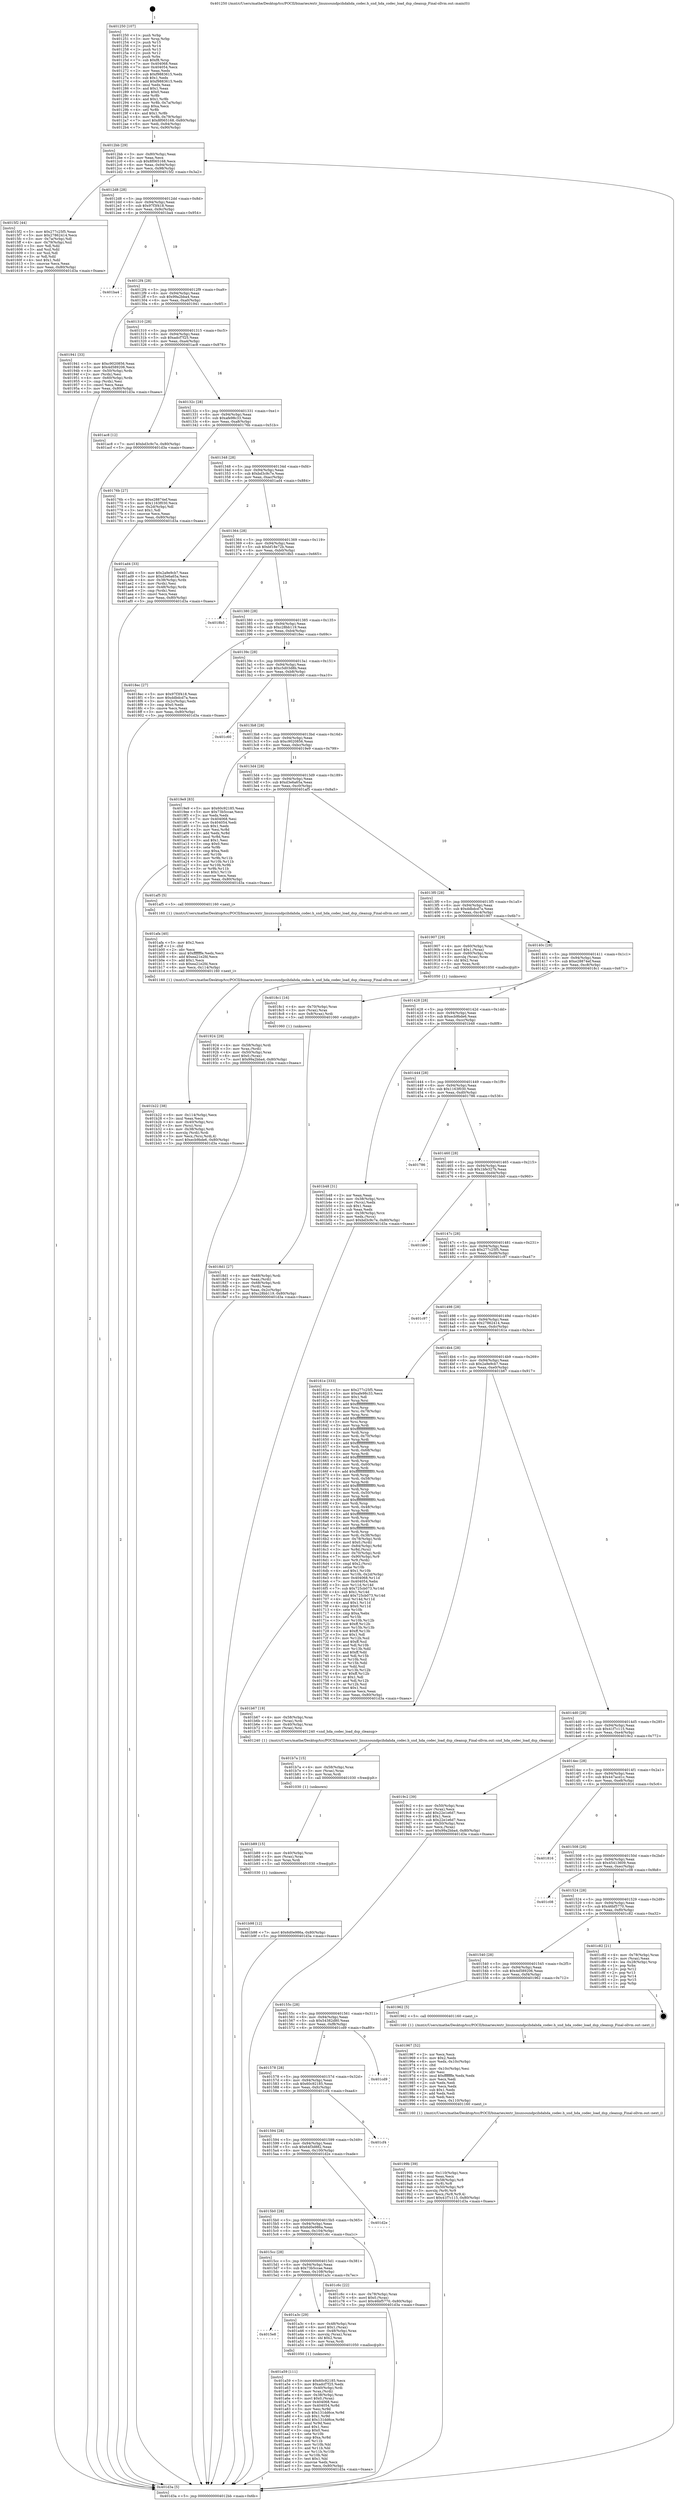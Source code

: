 digraph "0x401250" {
  label = "0x401250 (/mnt/c/Users/mathe/Desktop/tcc/POCII/binaries/extr_linuxsoundpcihdahda_codec.h_snd_hda_codec_load_dsp_cleanup_Final-ollvm.out::main(0))"
  labelloc = "t"
  node[shape=record]

  Entry [label="",width=0.3,height=0.3,shape=circle,fillcolor=black,style=filled]
  "0x4012bb" [label="{
     0x4012bb [29]\l
     | [instrs]\l
     &nbsp;&nbsp;0x4012bb \<+3\>: mov -0x80(%rbp),%eax\l
     &nbsp;&nbsp;0x4012be \<+2\>: mov %eax,%ecx\l
     &nbsp;&nbsp;0x4012c0 \<+6\>: sub $0x8f065168,%ecx\l
     &nbsp;&nbsp;0x4012c6 \<+6\>: mov %eax,-0x94(%rbp)\l
     &nbsp;&nbsp;0x4012cc \<+6\>: mov %ecx,-0x98(%rbp)\l
     &nbsp;&nbsp;0x4012d2 \<+6\>: je 00000000004015f2 \<main+0x3a2\>\l
  }"]
  "0x4015f2" [label="{
     0x4015f2 [44]\l
     | [instrs]\l
     &nbsp;&nbsp;0x4015f2 \<+5\>: mov $0x277c25f5,%eax\l
     &nbsp;&nbsp;0x4015f7 \<+5\>: mov $0x27862414,%ecx\l
     &nbsp;&nbsp;0x4015fc \<+3\>: mov -0x7a(%rbp),%dl\l
     &nbsp;&nbsp;0x4015ff \<+4\>: mov -0x79(%rbp),%sil\l
     &nbsp;&nbsp;0x401603 \<+3\>: mov %dl,%dil\l
     &nbsp;&nbsp;0x401606 \<+3\>: and %sil,%dil\l
     &nbsp;&nbsp;0x401609 \<+3\>: xor %sil,%dl\l
     &nbsp;&nbsp;0x40160c \<+3\>: or %dl,%dil\l
     &nbsp;&nbsp;0x40160f \<+4\>: test $0x1,%dil\l
     &nbsp;&nbsp;0x401613 \<+3\>: cmovne %ecx,%eax\l
     &nbsp;&nbsp;0x401616 \<+3\>: mov %eax,-0x80(%rbp)\l
     &nbsp;&nbsp;0x401619 \<+5\>: jmp 0000000000401d3a \<main+0xaea\>\l
  }"]
  "0x4012d8" [label="{
     0x4012d8 [28]\l
     | [instrs]\l
     &nbsp;&nbsp;0x4012d8 \<+5\>: jmp 00000000004012dd \<main+0x8d\>\l
     &nbsp;&nbsp;0x4012dd \<+6\>: mov -0x94(%rbp),%eax\l
     &nbsp;&nbsp;0x4012e3 \<+5\>: sub $0x97f3f418,%eax\l
     &nbsp;&nbsp;0x4012e8 \<+6\>: mov %eax,-0x9c(%rbp)\l
     &nbsp;&nbsp;0x4012ee \<+6\>: je 0000000000401ba4 \<main+0x954\>\l
  }"]
  "0x401d3a" [label="{
     0x401d3a [5]\l
     | [instrs]\l
     &nbsp;&nbsp;0x401d3a \<+5\>: jmp 00000000004012bb \<main+0x6b\>\l
  }"]
  "0x401250" [label="{
     0x401250 [107]\l
     | [instrs]\l
     &nbsp;&nbsp;0x401250 \<+1\>: push %rbp\l
     &nbsp;&nbsp;0x401251 \<+3\>: mov %rsp,%rbp\l
     &nbsp;&nbsp;0x401254 \<+2\>: push %r15\l
     &nbsp;&nbsp;0x401256 \<+2\>: push %r14\l
     &nbsp;&nbsp;0x401258 \<+2\>: push %r13\l
     &nbsp;&nbsp;0x40125a \<+2\>: push %r12\l
     &nbsp;&nbsp;0x40125c \<+1\>: push %rbx\l
     &nbsp;&nbsp;0x40125d \<+7\>: sub $0xf8,%rsp\l
     &nbsp;&nbsp;0x401264 \<+7\>: mov 0x404068,%eax\l
     &nbsp;&nbsp;0x40126b \<+7\>: mov 0x404054,%ecx\l
     &nbsp;&nbsp;0x401272 \<+2\>: mov %eax,%edx\l
     &nbsp;&nbsp;0x401274 \<+6\>: sub $0xf9883615,%edx\l
     &nbsp;&nbsp;0x40127a \<+3\>: sub $0x1,%edx\l
     &nbsp;&nbsp;0x40127d \<+6\>: add $0xf9883615,%edx\l
     &nbsp;&nbsp;0x401283 \<+3\>: imul %edx,%eax\l
     &nbsp;&nbsp;0x401286 \<+3\>: and $0x1,%eax\l
     &nbsp;&nbsp;0x401289 \<+3\>: cmp $0x0,%eax\l
     &nbsp;&nbsp;0x40128c \<+4\>: sete %r8b\l
     &nbsp;&nbsp;0x401290 \<+4\>: and $0x1,%r8b\l
     &nbsp;&nbsp;0x401294 \<+4\>: mov %r8b,-0x7a(%rbp)\l
     &nbsp;&nbsp;0x401298 \<+3\>: cmp $0xa,%ecx\l
     &nbsp;&nbsp;0x40129b \<+4\>: setl %r8b\l
     &nbsp;&nbsp;0x40129f \<+4\>: and $0x1,%r8b\l
     &nbsp;&nbsp;0x4012a3 \<+4\>: mov %r8b,-0x79(%rbp)\l
     &nbsp;&nbsp;0x4012a7 \<+7\>: movl $0x8f065168,-0x80(%rbp)\l
     &nbsp;&nbsp;0x4012ae \<+6\>: mov %edi,-0x84(%rbp)\l
     &nbsp;&nbsp;0x4012b4 \<+7\>: mov %rsi,-0x90(%rbp)\l
  }"]
  Exit [label="",width=0.3,height=0.3,shape=circle,fillcolor=black,style=filled,peripheries=2]
  "0x401ba4" [label="{
     0x401ba4\l
  }", style=dashed]
  "0x4012f4" [label="{
     0x4012f4 [28]\l
     | [instrs]\l
     &nbsp;&nbsp;0x4012f4 \<+5\>: jmp 00000000004012f9 \<main+0xa9\>\l
     &nbsp;&nbsp;0x4012f9 \<+6\>: mov -0x94(%rbp),%eax\l
     &nbsp;&nbsp;0x4012ff \<+5\>: sub $0x99a2bba4,%eax\l
     &nbsp;&nbsp;0x401304 \<+6\>: mov %eax,-0xa0(%rbp)\l
     &nbsp;&nbsp;0x40130a \<+6\>: je 0000000000401941 \<main+0x6f1\>\l
  }"]
  "0x401b98" [label="{
     0x401b98 [12]\l
     | [instrs]\l
     &nbsp;&nbsp;0x401b98 \<+7\>: movl $0x6d0e986a,-0x80(%rbp)\l
     &nbsp;&nbsp;0x401b9f \<+5\>: jmp 0000000000401d3a \<main+0xaea\>\l
  }"]
  "0x401941" [label="{
     0x401941 [33]\l
     | [instrs]\l
     &nbsp;&nbsp;0x401941 \<+5\>: mov $0xc9020856,%eax\l
     &nbsp;&nbsp;0x401946 \<+5\>: mov $0x4d589206,%ecx\l
     &nbsp;&nbsp;0x40194b \<+4\>: mov -0x50(%rbp),%rdx\l
     &nbsp;&nbsp;0x40194f \<+2\>: mov (%rdx),%esi\l
     &nbsp;&nbsp;0x401951 \<+4\>: mov -0x60(%rbp),%rdx\l
     &nbsp;&nbsp;0x401955 \<+2\>: cmp (%rdx),%esi\l
     &nbsp;&nbsp;0x401957 \<+3\>: cmovl %ecx,%eax\l
     &nbsp;&nbsp;0x40195a \<+3\>: mov %eax,-0x80(%rbp)\l
     &nbsp;&nbsp;0x40195d \<+5\>: jmp 0000000000401d3a \<main+0xaea\>\l
  }"]
  "0x401310" [label="{
     0x401310 [28]\l
     | [instrs]\l
     &nbsp;&nbsp;0x401310 \<+5\>: jmp 0000000000401315 \<main+0xc5\>\l
     &nbsp;&nbsp;0x401315 \<+6\>: mov -0x94(%rbp),%eax\l
     &nbsp;&nbsp;0x40131b \<+5\>: sub $0xadcf7f25,%eax\l
     &nbsp;&nbsp;0x401320 \<+6\>: mov %eax,-0xa4(%rbp)\l
     &nbsp;&nbsp;0x401326 \<+6\>: je 0000000000401ac8 \<main+0x878\>\l
  }"]
  "0x401b89" [label="{
     0x401b89 [15]\l
     | [instrs]\l
     &nbsp;&nbsp;0x401b89 \<+4\>: mov -0x40(%rbp),%rax\l
     &nbsp;&nbsp;0x401b8d \<+3\>: mov (%rax),%rax\l
     &nbsp;&nbsp;0x401b90 \<+3\>: mov %rax,%rdi\l
     &nbsp;&nbsp;0x401b93 \<+5\>: call 0000000000401030 \<free@plt\>\l
     | [calls]\l
     &nbsp;&nbsp;0x401030 \{1\} (unknown)\l
  }"]
  "0x401ac8" [label="{
     0x401ac8 [12]\l
     | [instrs]\l
     &nbsp;&nbsp;0x401ac8 \<+7\>: movl $0xbd3c9c7e,-0x80(%rbp)\l
     &nbsp;&nbsp;0x401acf \<+5\>: jmp 0000000000401d3a \<main+0xaea\>\l
  }"]
  "0x40132c" [label="{
     0x40132c [28]\l
     | [instrs]\l
     &nbsp;&nbsp;0x40132c \<+5\>: jmp 0000000000401331 \<main+0xe1\>\l
     &nbsp;&nbsp;0x401331 \<+6\>: mov -0x94(%rbp),%eax\l
     &nbsp;&nbsp;0x401337 \<+5\>: sub $0xafe98c33,%eax\l
     &nbsp;&nbsp;0x40133c \<+6\>: mov %eax,-0xa8(%rbp)\l
     &nbsp;&nbsp;0x401342 \<+6\>: je 000000000040176b \<main+0x51b\>\l
  }"]
  "0x401b7a" [label="{
     0x401b7a [15]\l
     | [instrs]\l
     &nbsp;&nbsp;0x401b7a \<+4\>: mov -0x58(%rbp),%rax\l
     &nbsp;&nbsp;0x401b7e \<+3\>: mov (%rax),%rax\l
     &nbsp;&nbsp;0x401b81 \<+3\>: mov %rax,%rdi\l
     &nbsp;&nbsp;0x401b84 \<+5\>: call 0000000000401030 \<free@plt\>\l
     | [calls]\l
     &nbsp;&nbsp;0x401030 \{1\} (unknown)\l
  }"]
  "0x40176b" [label="{
     0x40176b [27]\l
     | [instrs]\l
     &nbsp;&nbsp;0x40176b \<+5\>: mov $0xe28874ef,%eax\l
     &nbsp;&nbsp;0x401770 \<+5\>: mov $0x1163f030,%ecx\l
     &nbsp;&nbsp;0x401775 \<+3\>: mov -0x2d(%rbp),%dl\l
     &nbsp;&nbsp;0x401778 \<+3\>: test $0x1,%dl\l
     &nbsp;&nbsp;0x40177b \<+3\>: cmovne %ecx,%eax\l
     &nbsp;&nbsp;0x40177e \<+3\>: mov %eax,-0x80(%rbp)\l
     &nbsp;&nbsp;0x401781 \<+5\>: jmp 0000000000401d3a \<main+0xaea\>\l
  }"]
  "0x401348" [label="{
     0x401348 [28]\l
     | [instrs]\l
     &nbsp;&nbsp;0x401348 \<+5\>: jmp 000000000040134d \<main+0xfd\>\l
     &nbsp;&nbsp;0x40134d \<+6\>: mov -0x94(%rbp),%eax\l
     &nbsp;&nbsp;0x401353 \<+5\>: sub $0xbd3c9c7e,%eax\l
     &nbsp;&nbsp;0x401358 \<+6\>: mov %eax,-0xac(%rbp)\l
     &nbsp;&nbsp;0x40135e \<+6\>: je 0000000000401ad4 \<main+0x884\>\l
  }"]
  "0x401b22" [label="{
     0x401b22 [38]\l
     | [instrs]\l
     &nbsp;&nbsp;0x401b22 \<+6\>: mov -0x114(%rbp),%ecx\l
     &nbsp;&nbsp;0x401b28 \<+3\>: imul %eax,%ecx\l
     &nbsp;&nbsp;0x401b2b \<+4\>: mov -0x40(%rbp),%rsi\l
     &nbsp;&nbsp;0x401b2f \<+3\>: mov (%rsi),%rsi\l
     &nbsp;&nbsp;0x401b32 \<+4\>: mov -0x38(%rbp),%rdi\l
     &nbsp;&nbsp;0x401b36 \<+3\>: movslq (%rdi),%rdi\l
     &nbsp;&nbsp;0x401b39 \<+3\>: mov %ecx,(%rsi,%rdi,4)\l
     &nbsp;&nbsp;0x401b3c \<+7\>: movl $0xecb9bde6,-0x80(%rbp)\l
     &nbsp;&nbsp;0x401b43 \<+5\>: jmp 0000000000401d3a \<main+0xaea\>\l
  }"]
  "0x401ad4" [label="{
     0x401ad4 [33]\l
     | [instrs]\l
     &nbsp;&nbsp;0x401ad4 \<+5\>: mov $0x2a9e9cb7,%eax\l
     &nbsp;&nbsp;0x401ad9 \<+5\>: mov $0xd3e6a65a,%ecx\l
     &nbsp;&nbsp;0x401ade \<+4\>: mov -0x38(%rbp),%rdx\l
     &nbsp;&nbsp;0x401ae2 \<+2\>: mov (%rdx),%esi\l
     &nbsp;&nbsp;0x401ae4 \<+4\>: mov -0x48(%rbp),%rdx\l
     &nbsp;&nbsp;0x401ae8 \<+2\>: cmp (%rdx),%esi\l
     &nbsp;&nbsp;0x401aea \<+3\>: cmovl %ecx,%eax\l
     &nbsp;&nbsp;0x401aed \<+3\>: mov %eax,-0x80(%rbp)\l
     &nbsp;&nbsp;0x401af0 \<+5\>: jmp 0000000000401d3a \<main+0xaea\>\l
  }"]
  "0x401364" [label="{
     0x401364 [28]\l
     | [instrs]\l
     &nbsp;&nbsp;0x401364 \<+5\>: jmp 0000000000401369 \<main+0x119\>\l
     &nbsp;&nbsp;0x401369 \<+6\>: mov -0x94(%rbp),%eax\l
     &nbsp;&nbsp;0x40136f \<+5\>: sub $0xbf18e72b,%eax\l
     &nbsp;&nbsp;0x401374 \<+6\>: mov %eax,-0xb0(%rbp)\l
     &nbsp;&nbsp;0x40137a \<+6\>: je 00000000004018b5 \<main+0x665\>\l
  }"]
  "0x401afa" [label="{
     0x401afa [40]\l
     | [instrs]\l
     &nbsp;&nbsp;0x401afa \<+5\>: mov $0x2,%ecx\l
     &nbsp;&nbsp;0x401aff \<+1\>: cltd\l
     &nbsp;&nbsp;0x401b00 \<+2\>: idiv %ecx\l
     &nbsp;&nbsp;0x401b02 \<+6\>: imul $0xfffffffe,%edx,%ecx\l
     &nbsp;&nbsp;0x401b08 \<+6\>: add $0xea21e2fd,%ecx\l
     &nbsp;&nbsp;0x401b0e \<+3\>: add $0x1,%ecx\l
     &nbsp;&nbsp;0x401b11 \<+6\>: sub $0xea21e2fd,%ecx\l
     &nbsp;&nbsp;0x401b17 \<+6\>: mov %ecx,-0x114(%rbp)\l
     &nbsp;&nbsp;0x401b1d \<+5\>: call 0000000000401160 \<next_i\>\l
     | [calls]\l
     &nbsp;&nbsp;0x401160 \{1\} (/mnt/c/Users/mathe/Desktop/tcc/POCII/binaries/extr_linuxsoundpcihdahda_codec.h_snd_hda_codec_load_dsp_cleanup_Final-ollvm.out::next_i)\l
  }"]
  "0x4018b5" [label="{
     0x4018b5\l
  }", style=dashed]
  "0x401380" [label="{
     0x401380 [28]\l
     | [instrs]\l
     &nbsp;&nbsp;0x401380 \<+5\>: jmp 0000000000401385 \<main+0x135\>\l
     &nbsp;&nbsp;0x401385 \<+6\>: mov -0x94(%rbp),%eax\l
     &nbsp;&nbsp;0x40138b \<+5\>: sub $0xc28bb119,%eax\l
     &nbsp;&nbsp;0x401390 \<+6\>: mov %eax,-0xb4(%rbp)\l
     &nbsp;&nbsp;0x401396 \<+6\>: je 00000000004018ec \<main+0x69c\>\l
  }"]
  "0x401a59" [label="{
     0x401a59 [111]\l
     | [instrs]\l
     &nbsp;&nbsp;0x401a59 \<+5\>: mov $0x60c92185,%ecx\l
     &nbsp;&nbsp;0x401a5e \<+5\>: mov $0xadcf7f25,%edx\l
     &nbsp;&nbsp;0x401a63 \<+4\>: mov -0x40(%rbp),%rdi\l
     &nbsp;&nbsp;0x401a67 \<+3\>: mov %rax,(%rdi)\l
     &nbsp;&nbsp;0x401a6a \<+4\>: mov -0x38(%rbp),%rax\l
     &nbsp;&nbsp;0x401a6e \<+6\>: movl $0x0,(%rax)\l
     &nbsp;&nbsp;0x401a74 \<+7\>: mov 0x404068,%esi\l
     &nbsp;&nbsp;0x401a7b \<+8\>: mov 0x404054,%r8d\l
     &nbsp;&nbsp;0x401a83 \<+3\>: mov %esi,%r9d\l
     &nbsp;&nbsp;0x401a86 \<+7\>: sub $0x131dd6ce,%r9d\l
     &nbsp;&nbsp;0x401a8d \<+4\>: sub $0x1,%r9d\l
     &nbsp;&nbsp;0x401a91 \<+7\>: add $0x131dd6ce,%r9d\l
     &nbsp;&nbsp;0x401a98 \<+4\>: imul %r9d,%esi\l
     &nbsp;&nbsp;0x401a9c \<+3\>: and $0x1,%esi\l
     &nbsp;&nbsp;0x401a9f \<+3\>: cmp $0x0,%esi\l
     &nbsp;&nbsp;0x401aa2 \<+4\>: sete %r10b\l
     &nbsp;&nbsp;0x401aa6 \<+4\>: cmp $0xa,%r8d\l
     &nbsp;&nbsp;0x401aaa \<+4\>: setl %r11b\l
     &nbsp;&nbsp;0x401aae \<+3\>: mov %r10b,%bl\l
     &nbsp;&nbsp;0x401ab1 \<+3\>: and %r11b,%bl\l
     &nbsp;&nbsp;0x401ab4 \<+3\>: xor %r11b,%r10b\l
     &nbsp;&nbsp;0x401ab7 \<+3\>: or %r10b,%bl\l
     &nbsp;&nbsp;0x401aba \<+3\>: test $0x1,%bl\l
     &nbsp;&nbsp;0x401abd \<+3\>: cmovne %edx,%ecx\l
     &nbsp;&nbsp;0x401ac0 \<+3\>: mov %ecx,-0x80(%rbp)\l
     &nbsp;&nbsp;0x401ac3 \<+5\>: jmp 0000000000401d3a \<main+0xaea\>\l
  }"]
  "0x4018ec" [label="{
     0x4018ec [27]\l
     | [instrs]\l
     &nbsp;&nbsp;0x4018ec \<+5\>: mov $0x97f3f418,%eax\l
     &nbsp;&nbsp;0x4018f1 \<+5\>: mov $0xddbdcd7a,%ecx\l
     &nbsp;&nbsp;0x4018f6 \<+3\>: mov -0x2c(%rbp),%edx\l
     &nbsp;&nbsp;0x4018f9 \<+3\>: cmp $0x0,%edx\l
     &nbsp;&nbsp;0x4018fc \<+3\>: cmove %ecx,%eax\l
     &nbsp;&nbsp;0x4018ff \<+3\>: mov %eax,-0x80(%rbp)\l
     &nbsp;&nbsp;0x401902 \<+5\>: jmp 0000000000401d3a \<main+0xaea\>\l
  }"]
  "0x40139c" [label="{
     0x40139c [28]\l
     | [instrs]\l
     &nbsp;&nbsp;0x40139c \<+5\>: jmp 00000000004013a1 \<main+0x151\>\l
     &nbsp;&nbsp;0x4013a1 \<+6\>: mov -0x94(%rbp),%eax\l
     &nbsp;&nbsp;0x4013a7 \<+5\>: sub $0xc5d03d8b,%eax\l
     &nbsp;&nbsp;0x4013ac \<+6\>: mov %eax,-0xb8(%rbp)\l
     &nbsp;&nbsp;0x4013b2 \<+6\>: je 0000000000401c60 \<main+0xa10\>\l
  }"]
  "0x4015e8" [label="{
     0x4015e8\l
  }", style=dashed]
  "0x401c60" [label="{
     0x401c60\l
  }", style=dashed]
  "0x4013b8" [label="{
     0x4013b8 [28]\l
     | [instrs]\l
     &nbsp;&nbsp;0x4013b8 \<+5\>: jmp 00000000004013bd \<main+0x16d\>\l
     &nbsp;&nbsp;0x4013bd \<+6\>: mov -0x94(%rbp),%eax\l
     &nbsp;&nbsp;0x4013c3 \<+5\>: sub $0xc9020856,%eax\l
     &nbsp;&nbsp;0x4013c8 \<+6\>: mov %eax,-0xbc(%rbp)\l
     &nbsp;&nbsp;0x4013ce \<+6\>: je 00000000004019e9 \<main+0x799\>\l
  }"]
  "0x401a3c" [label="{
     0x401a3c [29]\l
     | [instrs]\l
     &nbsp;&nbsp;0x401a3c \<+4\>: mov -0x48(%rbp),%rax\l
     &nbsp;&nbsp;0x401a40 \<+6\>: movl $0x1,(%rax)\l
     &nbsp;&nbsp;0x401a46 \<+4\>: mov -0x48(%rbp),%rax\l
     &nbsp;&nbsp;0x401a4a \<+3\>: movslq (%rax),%rax\l
     &nbsp;&nbsp;0x401a4d \<+4\>: shl $0x2,%rax\l
     &nbsp;&nbsp;0x401a51 \<+3\>: mov %rax,%rdi\l
     &nbsp;&nbsp;0x401a54 \<+5\>: call 0000000000401050 \<malloc@plt\>\l
     | [calls]\l
     &nbsp;&nbsp;0x401050 \{1\} (unknown)\l
  }"]
  "0x4019e9" [label="{
     0x4019e9 [83]\l
     | [instrs]\l
     &nbsp;&nbsp;0x4019e9 \<+5\>: mov $0x60c92185,%eax\l
     &nbsp;&nbsp;0x4019ee \<+5\>: mov $0x73b5ccae,%ecx\l
     &nbsp;&nbsp;0x4019f3 \<+2\>: xor %edx,%edx\l
     &nbsp;&nbsp;0x4019f5 \<+7\>: mov 0x404068,%esi\l
     &nbsp;&nbsp;0x4019fc \<+7\>: mov 0x404054,%edi\l
     &nbsp;&nbsp;0x401a03 \<+3\>: sub $0x1,%edx\l
     &nbsp;&nbsp;0x401a06 \<+3\>: mov %esi,%r8d\l
     &nbsp;&nbsp;0x401a09 \<+3\>: add %edx,%r8d\l
     &nbsp;&nbsp;0x401a0c \<+4\>: imul %r8d,%esi\l
     &nbsp;&nbsp;0x401a10 \<+3\>: and $0x1,%esi\l
     &nbsp;&nbsp;0x401a13 \<+3\>: cmp $0x0,%esi\l
     &nbsp;&nbsp;0x401a16 \<+4\>: sete %r9b\l
     &nbsp;&nbsp;0x401a1a \<+3\>: cmp $0xa,%edi\l
     &nbsp;&nbsp;0x401a1d \<+4\>: setl %r10b\l
     &nbsp;&nbsp;0x401a21 \<+3\>: mov %r9b,%r11b\l
     &nbsp;&nbsp;0x401a24 \<+3\>: and %r10b,%r11b\l
     &nbsp;&nbsp;0x401a27 \<+3\>: xor %r10b,%r9b\l
     &nbsp;&nbsp;0x401a2a \<+3\>: or %r9b,%r11b\l
     &nbsp;&nbsp;0x401a2d \<+4\>: test $0x1,%r11b\l
     &nbsp;&nbsp;0x401a31 \<+3\>: cmovne %ecx,%eax\l
     &nbsp;&nbsp;0x401a34 \<+3\>: mov %eax,-0x80(%rbp)\l
     &nbsp;&nbsp;0x401a37 \<+5\>: jmp 0000000000401d3a \<main+0xaea\>\l
  }"]
  "0x4013d4" [label="{
     0x4013d4 [28]\l
     | [instrs]\l
     &nbsp;&nbsp;0x4013d4 \<+5\>: jmp 00000000004013d9 \<main+0x189\>\l
     &nbsp;&nbsp;0x4013d9 \<+6\>: mov -0x94(%rbp),%eax\l
     &nbsp;&nbsp;0x4013df \<+5\>: sub $0xd3e6a65a,%eax\l
     &nbsp;&nbsp;0x4013e4 \<+6\>: mov %eax,-0xc0(%rbp)\l
     &nbsp;&nbsp;0x4013ea \<+6\>: je 0000000000401af5 \<main+0x8a5\>\l
  }"]
  "0x4015cc" [label="{
     0x4015cc [28]\l
     | [instrs]\l
     &nbsp;&nbsp;0x4015cc \<+5\>: jmp 00000000004015d1 \<main+0x381\>\l
     &nbsp;&nbsp;0x4015d1 \<+6\>: mov -0x94(%rbp),%eax\l
     &nbsp;&nbsp;0x4015d7 \<+5\>: sub $0x73b5ccae,%eax\l
     &nbsp;&nbsp;0x4015dc \<+6\>: mov %eax,-0x108(%rbp)\l
     &nbsp;&nbsp;0x4015e2 \<+6\>: je 0000000000401a3c \<main+0x7ec\>\l
  }"]
  "0x401af5" [label="{
     0x401af5 [5]\l
     | [instrs]\l
     &nbsp;&nbsp;0x401af5 \<+5\>: call 0000000000401160 \<next_i\>\l
     | [calls]\l
     &nbsp;&nbsp;0x401160 \{1\} (/mnt/c/Users/mathe/Desktop/tcc/POCII/binaries/extr_linuxsoundpcihdahda_codec.h_snd_hda_codec_load_dsp_cleanup_Final-ollvm.out::next_i)\l
  }"]
  "0x4013f0" [label="{
     0x4013f0 [28]\l
     | [instrs]\l
     &nbsp;&nbsp;0x4013f0 \<+5\>: jmp 00000000004013f5 \<main+0x1a5\>\l
     &nbsp;&nbsp;0x4013f5 \<+6\>: mov -0x94(%rbp),%eax\l
     &nbsp;&nbsp;0x4013fb \<+5\>: sub $0xddbdcd7a,%eax\l
     &nbsp;&nbsp;0x401400 \<+6\>: mov %eax,-0xc4(%rbp)\l
     &nbsp;&nbsp;0x401406 \<+6\>: je 0000000000401907 \<main+0x6b7\>\l
  }"]
  "0x401c6c" [label="{
     0x401c6c [22]\l
     | [instrs]\l
     &nbsp;&nbsp;0x401c6c \<+4\>: mov -0x78(%rbp),%rax\l
     &nbsp;&nbsp;0x401c70 \<+6\>: movl $0x0,(%rax)\l
     &nbsp;&nbsp;0x401c76 \<+7\>: movl $0x46bf5770,-0x80(%rbp)\l
     &nbsp;&nbsp;0x401c7d \<+5\>: jmp 0000000000401d3a \<main+0xaea\>\l
  }"]
  "0x401907" [label="{
     0x401907 [29]\l
     | [instrs]\l
     &nbsp;&nbsp;0x401907 \<+4\>: mov -0x60(%rbp),%rax\l
     &nbsp;&nbsp;0x40190b \<+6\>: movl $0x1,(%rax)\l
     &nbsp;&nbsp;0x401911 \<+4\>: mov -0x60(%rbp),%rax\l
     &nbsp;&nbsp;0x401915 \<+3\>: movslq (%rax),%rax\l
     &nbsp;&nbsp;0x401918 \<+4\>: shl $0x2,%rax\l
     &nbsp;&nbsp;0x40191c \<+3\>: mov %rax,%rdi\l
     &nbsp;&nbsp;0x40191f \<+5\>: call 0000000000401050 \<malloc@plt\>\l
     | [calls]\l
     &nbsp;&nbsp;0x401050 \{1\} (unknown)\l
  }"]
  "0x40140c" [label="{
     0x40140c [28]\l
     | [instrs]\l
     &nbsp;&nbsp;0x40140c \<+5\>: jmp 0000000000401411 \<main+0x1c1\>\l
     &nbsp;&nbsp;0x401411 \<+6\>: mov -0x94(%rbp),%eax\l
     &nbsp;&nbsp;0x401417 \<+5\>: sub $0xe28874ef,%eax\l
     &nbsp;&nbsp;0x40141c \<+6\>: mov %eax,-0xc8(%rbp)\l
     &nbsp;&nbsp;0x401422 \<+6\>: je 00000000004018c1 \<main+0x671\>\l
  }"]
  "0x4015b0" [label="{
     0x4015b0 [28]\l
     | [instrs]\l
     &nbsp;&nbsp;0x4015b0 \<+5\>: jmp 00000000004015b5 \<main+0x365\>\l
     &nbsp;&nbsp;0x4015b5 \<+6\>: mov -0x94(%rbp),%eax\l
     &nbsp;&nbsp;0x4015bb \<+5\>: sub $0x6d0e986a,%eax\l
     &nbsp;&nbsp;0x4015c0 \<+6\>: mov %eax,-0x104(%rbp)\l
     &nbsp;&nbsp;0x4015c6 \<+6\>: je 0000000000401c6c \<main+0xa1c\>\l
  }"]
  "0x4018c1" [label="{
     0x4018c1 [16]\l
     | [instrs]\l
     &nbsp;&nbsp;0x4018c1 \<+4\>: mov -0x70(%rbp),%rax\l
     &nbsp;&nbsp;0x4018c5 \<+3\>: mov (%rax),%rax\l
     &nbsp;&nbsp;0x4018c8 \<+4\>: mov 0x8(%rax),%rdi\l
     &nbsp;&nbsp;0x4018cc \<+5\>: call 0000000000401060 \<atoi@plt\>\l
     | [calls]\l
     &nbsp;&nbsp;0x401060 \{1\} (unknown)\l
  }"]
  "0x401428" [label="{
     0x401428 [28]\l
     | [instrs]\l
     &nbsp;&nbsp;0x401428 \<+5\>: jmp 000000000040142d \<main+0x1dd\>\l
     &nbsp;&nbsp;0x40142d \<+6\>: mov -0x94(%rbp),%eax\l
     &nbsp;&nbsp;0x401433 \<+5\>: sub $0xecb9bde6,%eax\l
     &nbsp;&nbsp;0x401438 \<+6\>: mov %eax,-0xcc(%rbp)\l
     &nbsp;&nbsp;0x40143e \<+6\>: je 0000000000401b48 \<main+0x8f8\>\l
  }"]
  "0x401d2e" [label="{
     0x401d2e\l
  }", style=dashed]
  "0x401b48" [label="{
     0x401b48 [31]\l
     | [instrs]\l
     &nbsp;&nbsp;0x401b48 \<+2\>: xor %eax,%eax\l
     &nbsp;&nbsp;0x401b4a \<+4\>: mov -0x38(%rbp),%rcx\l
     &nbsp;&nbsp;0x401b4e \<+2\>: mov (%rcx),%edx\l
     &nbsp;&nbsp;0x401b50 \<+3\>: sub $0x1,%eax\l
     &nbsp;&nbsp;0x401b53 \<+2\>: sub %eax,%edx\l
     &nbsp;&nbsp;0x401b55 \<+4\>: mov -0x38(%rbp),%rcx\l
     &nbsp;&nbsp;0x401b59 \<+2\>: mov %edx,(%rcx)\l
     &nbsp;&nbsp;0x401b5b \<+7\>: movl $0xbd3c9c7e,-0x80(%rbp)\l
     &nbsp;&nbsp;0x401b62 \<+5\>: jmp 0000000000401d3a \<main+0xaea\>\l
  }"]
  "0x401444" [label="{
     0x401444 [28]\l
     | [instrs]\l
     &nbsp;&nbsp;0x401444 \<+5\>: jmp 0000000000401449 \<main+0x1f9\>\l
     &nbsp;&nbsp;0x401449 \<+6\>: mov -0x94(%rbp),%eax\l
     &nbsp;&nbsp;0x40144f \<+5\>: sub $0x1163f030,%eax\l
     &nbsp;&nbsp;0x401454 \<+6\>: mov %eax,-0xd0(%rbp)\l
     &nbsp;&nbsp;0x40145a \<+6\>: je 0000000000401786 \<main+0x536\>\l
  }"]
  "0x401594" [label="{
     0x401594 [28]\l
     | [instrs]\l
     &nbsp;&nbsp;0x401594 \<+5\>: jmp 0000000000401599 \<main+0x349\>\l
     &nbsp;&nbsp;0x401599 \<+6\>: mov -0x94(%rbp),%eax\l
     &nbsp;&nbsp;0x40159f \<+5\>: sub $0x64f3d882,%eax\l
     &nbsp;&nbsp;0x4015a4 \<+6\>: mov %eax,-0x100(%rbp)\l
     &nbsp;&nbsp;0x4015aa \<+6\>: je 0000000000401d2e \<main+0xade\>\l
  }"]
  "0x401786" [label="{
     0x401786\l
  }", style=dashed]
  "0x401460" [label="{
     0x401460 [28]\l
     | [instrs]\l
     &nbsp;&nbsp;0x401460 \<+5\>: jmp 0000000000401465 \<main+0x215\>\l
     &nbsp;&nbsp;0x401465 \<+6\>: mov -0x94(%rbp),%eax\l
     &nbsp;&nbsp;0x40146b \<+5\>: sub $0x1bfe327b,%eax\l
     &nbsp;&nbsp;0x401470 \<+6\>: mov %eax,-0xd4(%rbp)\l
     &nbsp;&nbsp;0x401476 \<+6\>: je 0000000000401bb0 \<main+0x960\>\l
  }"]
  "0x401cf4" [label="{
     0x401cf4\l
  }", style=dashed]
  "0x401bb0" [label="{
     0x401bb0\l
  }", style=dashed]
  "0x40147c" [label="{
     0x40147c [28]\l
     | [instrs]\l
     &nbsp;&nbsp;0x40147c \<+5\>: jmp 0000000000401481 \<main+0x231\>\l
     &nbsp;&nbsp;0x401481 \<+6\>: mov -0x94(%rbp),%eax\l
     &nbsp;&nbsp;0x401487 \<+5\>: sub $0x277c25f5,%eax\l
     &nbsp;&nbsp;0x40148c \<+6\>: mov %eax,-0xd8(%rbp)\l
     &nbsp;&nbsp;0x401492 \<+6\>: je 0000000000401c97 \<main+0xa47\>\l
  }"]
  "0x401578" [label="{
     0x401578 [28]\l
     | [instrs]\l
     &nbsp;&nbsp;0x401578 \<+5\>: jmp 000000000040157d \<main+0x32d\>\l
     &nbsp;&nbsp;0x40157d \<+6\>: mov -0x94(%rbp),%eax\l
     &nbsp;&nbsp;0x401583 \<+5\>: sub $0x60c92185,%eax\l
     &nbsp;&nbsp;0x401588 \<+6\>: mov %eax,-0xfc(%rbp)\l
     &nbsp;&nbsp;0x40158e \<+6\>: je 0000000000401cf4 \<main+0xaa4\>\l
  }"]
  "0x401c97" [label="{
     0x401c97\l
  }", style=dashed]
  "0x401498" [label="{
     0x401498 [28]\l
     | [instrs]\l
     &nbsp;&nbsp;0x401498 \<+5\>: jmp 000000000040149d \<main+0x24d\>\l
     &nbsp;&nbsp;0x40149d \<+6\>: mov -0x94(%rbp),%eax\l
     &nbsp;&nbsp;0x4014a3 \<+5\>: sub $0x27862414,%eax\l
     &nbsp;&nbsp;0x4014a8 \<+6\>: mov %eax,-0xdc(%rbp)\l
     &nbsp;&nbsp;0x4014ae \<+6\>: je 000000000040161e \<main+0x3ce\>\l
  }"]
  "0x401cd9" [label="{
     0x401cd9\l
  }", style=dashed]
  "0x40161e" [label="{
     0x40161e [333]\l
     | [instrs]\l
     &nbsp;&nbsp;0x40161e \<+5\>: mov $0x277c25f5,%eax\l
     &nbsp;&nbsp;0x401623 \<+5\>: mov $0xafe98c33,%ecx\l
     &nbsp;&nbsp;0x401628 \<+2\>: mov $0x1,%dl\l
     &nbsp;&nbsp;0x40162a \<+3\>: mov %rsp,%rsi\l
     &nbsp;&nbsp;0x40162d \<+4\>: add $0xfffffffffffffff0,%rsi\l
     &nbsp;&nbsp;0x401631 \<+3\>: mov %rsi,%rsp\l
     &nbsp;&nbsp;0x401634 \<+4\>: mov %rsi,-0x78(%rbp)\l
     &nbsp;&nbsp;0x401638 \<+3\>: mov %rsp,%rsi\l
     &nbsp;&nbsp;0x40163b \<+4\>: add $0xfffffffffffffff0,%rsi\l
     &nbsp;&nbsp;0x40163f \<+3\>: mov %rsi,%rsp\l
     &nbsp;&nbsp;0x401642 \<+3\>: mov %rsp,%rdi\l
     &nbsp;&nbsp;0x401645 \<+4\>: add $0xfffffffffffffff0,%rdi\l
     &nbsp;&nbsp;0x401649 \<+3\>: mov %rdi,%rsp\l
     &nbsp;&nbsp;0x40164c \<+4\>: mov %rdi,-0x70(%rbp)\l
     &nbsp;&nbsp;0x401650 \<+3\>: mov %rsp,%rdi\l
     &nbsp;&nbsp;0x401653 \<+4\>: add $0xfffffffffffffff0,%rdi\l
     &nbsp;&nbsp;0x401657 \<+3\>: mov %rdi,%rsp\l
     &nbsp;&nbsp;0x40165a \<+4\>: mov %rdi,-0x68(%rbp)\l
     &nbsp;&nbsp;0x40165e \<+3\>: mov %rsp,%rdi\l
     &nbsp;&nbsp;0x401661 \<+4\>: add $0xfffffffffffffff0,%rdi\l
     &nbsp;&nbsp;0x401665 \<+3\>: mov %rdi,%rsp\l
     &nbsp;&nbsp;0x401668 \<+4\>: mov %rdi,-0x60(%rbp)\l
     &nbsp;&nbsp;0x40166c \<+3\>: mov %rsp,%rdi\l
     &nbsp;&nbsp;0x40166f \<+4\>: add $0xfffffffffffffff0,%rdi\l
     &nbsp;&nbsp;0x401673 \<+3\>: mov %rdi,%rsp\l
     &nbsp;&nbsp;0x401676 \<+4\>: mov %rdi,-0x58(%rbp)\l
     &nbsp;&nbsp;0x40167a \<+3\>: mov %rsp,%rdi\l
     &nbsp;&nbsp;0x40167d \<+4\>: add $0xfffffffffffffff0,%rdi\l
     &nbsp;&nbsp;0x401681 \<+3\>: mov %rdi,%rsp\l
     &nbsp;&nbsp;0x401684 \<+4\>: mov %rdi,-0x50(%rbp)\l
     &nbsp;&nbsp;0x401688 \<+3\>: mov %rsp,%rdi\l
     &nbsp;&nbsp;0x40168b \<+4\>: add $0xfffffffffffffff0,%rdi\l
     &nbsp;&nbsp;0x40168f \<+3\>: mov %rdi,%rsp\l
     &nbsp;&nbsp;0x401692 \<+4\>: mov %rdi,-0x48(%rbp)\l
     &nbsp;&nbsp;0x401696 \<+3\>: mov %rsp,%rdi\l
     &nbsp;&nbsp;0x401699 \<+4\>: add $0xfffffffffffffff0,%rdi\l
     &nbsp;&nbsp;0x40169d \<+3\>: mov %rdi,%rsp\l
     &nbsp;&nbsp;0x4016a0 \<+4\>: mov %rdi,-0x40(%rbp)\l
     &nbsp;&nbsp;0x4016a4 \<+3\>: mov %rsp,%rdi\l
     &nbsp;&nbsp;0x4016a7 \<+4\>: add $0xfffffffffffffff0,%rdi\l
     &nbsp;&nbsp;0x4016ab \<+3\>: mov %rdi,%rsp\l
     &nbsp;&nbsp;0x4016ae \<+4\>: mov %rdi,-0x38(%rbp)\l
     &nbsp;&nbsp;0x4016b2 \<+4\>: mov -0x78(%rbp),%rdi\l
     &nbsp;&nbsp;0x4016b6 \<+6\>: movl $0x0,(%rdi)\l
     &nbsp;&nbsp;0x4016bc \<+7\>: mov -0x84(%rbp),%r8d\l
     &nbsp;&nbsp;0x4016c3 \<+3\>: mov %r8d,(%rsi)\l
     &nbsp;&nbsp;0x4016c6 \<+4\>: mov -0x70(%rbp),%rdi\l
     &nbsp;&nbsp;0x4016ca \<+7\>: mov -0x90(%rbp),%r9\l
     &nbsp;&nbsp;0x4016d1 \<+3\>: mov %r9,(%rdi)\l
     &nbsp;&nbsp;0x4016d4 \<+3\>: cmpl $0x2,(%rsi)\l
     &nbsp;&nbsp;0x4016d7 \<+4\>: setne %r10b\l
     &nbsp;&nbsp;0x4016db \<+4\>: and $0x1,%r10b\l
     &nbsp;&nbsp;0x4016df \<+4\>: mov %r10b,-0x2d(%rbp)\l
     &nbsp;&nbsp;0x4016e3 \<+8\>: mov 0x404068,%r11d\l
     &nbsp;&nbsp;0x4016eb \<+7\>: mov 0x404054,%ebx\l
     &nbsp;&nbsp;0x4016f2 \<+3\>: mov %r11d,%r14d\l
     &nbsp;&nbsp;0x4016f5 \<+7\>: sub $0x725cb073,%r14d\l
     &nbsp;&nbsp;0x4016fc \<+4\>: sub $0x1,%r14d\l
     &nbsp;&nbsp;0x401700 \<+7\>: add $0x725cb073,%r14d\l
     &nbsp;&nbsp;0x401707 \<+4\>: imul %r14d,%r11d\l
     &nbsp;&nbsp;0x40170b \<+4\>: and $0x1,%r11d\l
     &nbsp;&nbsp;0x40170f \<+4\>: cmp $0x0,%r11d\l
     &nbsp;&nbsp;0x401713 \<+4\>: sete %r10b\l
     &nbsp;&nbsp;0x401717 \<+3\>: cmp $0xa,%ebx\l
     &nbsp;&nbsp;0x40171a \<+4\>: setl %r15b\l
     &nbsp;&nbsp;0x40171e \<+3\>: mov %r10b,%r12b\l
     &nbsp;&nbsp;0x401721 \<+4\>: xor $0xff,%r12b\l
     &nbsp;&nbsp;0x401725 \<+3\>: mov %r15b,%r13b\l
     &nbsp;&nbsp;0x401728 \<+4\>: xor $0xff,%r13b\l
     &nbsp;&nbsp;0x40172c \<+3\>: xor $0x1,%dl\l
     &nbsp;&nbsp;0x40172f \<+3\>: mov %r12b,%sil\l
     &nbsp;&nbsp;0x401732 \<+4\>: and $0xff,%sil\l
     &nbsp;&nbsp;0x401736 \<+3\>: and %dl,%r10b\l
     &nbsp;&nbsp;0x401739 \<+3\>: mov %r13b,%dil\l
     &nbsp;&nbsp;0x40173c \<+4\>: and $0xff,%dil\l
     &nbsp;&nbsp;0x401740 \<+3\>: and %dl,%r15b\l
     &nbsp;&nbsp;0x401743 \<+3\>: or %r10b,%sil\l
     &nbsp;&nbsp;0x401746 \<+3\>: or %r15b,%dil\l
     &nbsp;&nbsp;0x401749 \<+3\>: xor %dil,%sil\l
     &nbsp;&nbsp;0x40174c \<+3\>: or %r13b,%r12b\l
     &nbsp;&nbsp;0x40174f \<+4\>: xor $0xff,%r12b\l
     &nbsp;&nbsp;0x401753 \<+3\>: or $0x1,%dl\l
     &nbsp;&nbsp;0x401756 \<+3\>: and %dl,%r12b\l
     &nbsp;&nbsp;0x401759 \<+3\>: or %r12b,%sil\l
     &nbsp;&nbsp;0x40175c \<+4\>: test $0x1,%sil\l
     &nbsp;&nbsp;0x401760 \<+3\>: cmovne %ecx,%eax\l
     &nbsp;&nbsp;0x401763 \<+3\>: mov %eax,-0x80(%rbp)\l
     &nbsp;&nbsp;0x401766 \<+5\>: jmp 0000000000401d3a \<main+0xaea\>\l
  }"]
  "0x4014b4" [label="{
     0x4014b4 [28]\l
     | [instrs]\l
     &nbsp;&nbsp;0x4014b4 \<+5\>: jmp 00000000004014b9 \<main+0x269\>\l
     &nbsp;&nbsp;0x4014b9 \<+6\>: mov -0x94(%rbp),%eax\l
     &nbsp;&nbsp;0x4014bf \<+5\>: sub $0x2a9e9cb7,%eax\l
     &nbsp;&nbsp;0x4014c4 \<+6\>: mov %eax,-0xe0(%rbp)\l
     &nbsp;&nbsp;0x4014ca \<+6\>: je 0000000000401b67 \<main+0x917\>\l
  }"]
  "0x40199b" [label="{
     0x40199b [39]\l
     | [instrs]\l
     &nbsp;&nbsp;0x40199b \<+6\>: mov -0x110(%rbp),%ecx\l
     &nbsp;&nbsp;0x4019a1 \<+3\>: imul %eax,%ecx\l
     &nbsp;&nbsp;0x4019a4 \<+4\>: mov -0x58(%rbp),%r8\l
     &nbsp;&nbsp;0x4019a8 \<+3\>: mov (%r8),%r8\l
     &nbsp;&nbsp;0x4019ab \<+4\>: mov -0x50(%rbp),%r9\l
     &nbsp;&nbsp;0x4019af \<+3\>: movslq (%r9),%r9\l
     &nbsp;&nbsp;0x4019b2 \<+4\>: mov %ecx,(%r8,%r9,4)\l
     &nbsp;&nbsp;0x4019b6 \<+7\>: movl $0x41f7c115,-0x80(%rbp)\l
     &nbsp;&nbsp;0x4019bd \<+5\>: jmp 0000000000401d3a \<main+0xaea\>\l
  }"]
  "0x4018d1" [label="{
     0x4018d1 [27]\l
     | [instrs]\l
     &nbsp;&nbsp;0x4018d1 \<+4\>: mov -0x68(%rbp),%rdi\l
     &nbsp;&nbsp;0x4018d5 \<+2\>: mov %eax,(%rdi)\l
     &nbsp;&nbsp;0x4018d7 \<+4\>: mov -0x68(%rbp),%rdi\l
     &nbsp;&nbsp;0x4018db \<+2\>: mov (%rdi),%eax\l
     &nbsp;&nbsp;0x4018dd \<+3\>: mov %eax,-0x2c(%rbp)\l
     &nbsp;&nbsp;0x4018e0 \<+7\>: movl $0xc28bb119,-0x80(%rbp)\l
     &nbsp;&nbsp;0x4018e7 \<+5\>: jmp 0000000000401d3a \<main+0xaea\>\l
  }"]
  "0x401924" [label="{
     0x401924 [29]\l
     | [instrs]\l
     &nbsp;&nbsp;0x401924 \<+4\>: mov -0x58(%rbp),%rdi\l
     &nbsp;&nbsp;0x401928 \<+3\>: mov %rax,(%rdi)\l
     &nbsp;&nbsp;0x40192b \<+4\>: mov -0x50(%rbp),%rax\l
     &nbsp;&nbsp;0x40192f \<+6\>: movl $0x0,(%rax)\l
     &nbsp;&nbsp;0x401935 \<+7\>: movl $0x99a2bba4,-0x80(%rbp)\l
     &nbsp;&nbsp;0x40193c \<+5\>: jmp 0000000000401d3a \<main+0xaea\>\l
  }"]
  "0x401967" [label="{
     0x401967 [52]\l
     | [instrs]\l
     &nbsp;&nbsp;0x401967 \<+2\>: xor %ecx,%ecx\l
     &nbsp;&nbsp;0x401969 \<+5\>: mov $0x2,%edx\l
     &nbsp;&nbsp;0x40196e \<+6\>: mov %edx,-0x10c(%rbp)\l
     &nbsp;&nbsp;0x401974 \<+1\>: cltd\l
     &nbsp;&nbsp;0x401975 \<+6\>: mov -0x10c(%rbp),%esi\l
     &nbsp;&nbsp;0x40197b \<+2\>: idiv %esi\l
     &nbsp;&nbsp;0x40197d \<+6\>: imul $0xfffffffe,%edx,%edx\l
     &nbsp;&nbsp;0x401983 \<+2\>: mov %ecx,%edi\l
     &nbsp;&nbsp;0x401985 \<+2\>: sub %edx,%edi\l
     &nbsp;&nbsp;0x401987 \<+2\>: mov %ecx,%edx\l
     &nbsp;&nbsp;0x401989 \<+3\>: sub $0x1,%edx\l
     &nbsp;&nbsp;0x40198c \<+2\>: add %edx,%edi\l
     &nbsp;&nbsp;0x40198e \<+2\>: sub %edi,%ecx\l
     &nbsp;&nbsp;0x401990 \<+6\>: mov %ecx,-0x110(%rbp)\l
     &nbsp;&nbsp;0x401996 \<+5\>: call 0000000000401160 \<next_i\>\l
     | [calls]\l
     &nbsp;&nbsp;0x401160 \{1\} (/mnt/c/Users/mathe/Desktop/tcc/POCII/binaries/extr_linuxsoundpcihdahda_codec.h_snd_hda_codec_load_dsp_cleanup_Final-ollvm.out::next_i)\l
  }"]
  "0x401b67" [label="{
     0x401b67 [19]\l
     | [instrs]\l
     &nbsp;&nbsp;0x401b67 \<+4\>: mov -0x58(%rbp),%rax\l
     &nbsp;&nbsp;0x401b6b \<+3\>: mov (%rax),%rdi\l
     &nbsp;&nbsp;0x401b6e \<+4\>: mov -0x40(%rbp),%rax\l
     &nbsp;&nbsp;0x401b72 \<+3\>: mov (%rax),%rsi\l
     &nbsp;&nbsp;0x401b75 \<+5\>: call 0000000000401240 \<snd_hda_codec_load_dsp_cleanup\>\l
     | [calls]\l
     &nbsp;&nbsp;0x401240 \{1\} (/mnt/c/Users/mathe/Desktop/tcc/POCII/binaries/extr_linuxsoundpcihdahda_codec.h_snd_hda_codec_load_dsp_cleanup_Final-ollvm.out::snd_hda_codec_load_dsp_cleanup)\l
  }"]
  "0x4014d0" [label="{
     0x4014d0 [28]\l
     | [instrs]\l
     &nbsp;&nbsp;0x4014d0 \<+5\>: jmp 00000000004014d5 \<main+0x285\>\l
     &nbsp;&nbsp;0x4014d5 \<+6\>: mov -0x94(%rbp),%eax\l
     &nbsp;&nbsp;0x4014db \<+5\>: sub $0x41f7c115,%eax\l
     &nbsp;&nbsp;0x4014e0 \<+6\>: mov %eax,-0xe4(%rbp)\l
     &nbsp;&nbsp;0x4014e6 \<+6\>: je 00000000004019c2 \<main+0x772\>\l
  }"]
  "0x40155c" [label="{
     0x40155c [28]\l
     | [instrs]\l
     &nbsp;&nbsp;0x40155c \<+5\>: jmp 0000000000401561 \<main+0x311\>\l
     &nbsp;&nbsp;0x401561 \<+6\>: mov -0x94(%rbp),%eax\l
     &nbsp;&nbsp;0x401567 \<+5\>: sub $0x54382d80,%eax\l
     &nbsp;&nbsp;0x40156c \<+6\>: mov %eax,-0xf8(%rbp)\l
     &nbsp;&nbsp;0x401572 \<+6\>: je 0000000000401cd9 \<main+0xa89\>\l
  }"]
  "0x4019c2" [label="{
     0x4019c2 [39]\l
     | [instrs]\l
     &nbsp;&nbsp;0x4019c2 \<+4\>: mov -0x50(%rbp),%rax\l
     &nbsp;&nbsp;0x4019c6 \<+2\>: mov (%rax),%ecx\l
     &nbsp;&nbsp;0x4019c8 \<+6\>: add $0x22e1e6d7,%ecx\l
     &nbsp;&nbsp;0x4019ce \<+3\>: add $0x1,%ecx\l
     &nbsp;&nbsp;0x4019d1 \<+6\>: sub $0x22e1e6d7,%ecx\l
     &nbsp;&nbsp;0x4019d7 \<+4\>: mov -0x50(%rbp),%rax\l
     &nbsp;&nbsp;0x4019db \<+2\>: mov %ecx,(%rax)\l
     &nbsp;&nbsp;0x4019dd \<+7\>: movl $0x99a2bba4,-0x80(%rbp)\l
     &nbsp;&nbsp;0x4019e4 \<+5\>: jmp 0000000000401d3a \<main+0xaea\>\l
  }"]
  "0x4014ec" [label="{
     0x4014ec [28]\l
     | [instrs]\l
     &nbsp;&nbsp;0x4014ec \<+5\>: jmp 00000000004014f1 \<main+0x2a1\>\l
     &nbsp;&nbsp;0x4014f1 \<+6\>: mov -0x94(%rbp),%eax\l
     &nbsp;&nbsp;0x4014f7 \<+5\>: sub $0x447acd1c,%eax\l
     &nbsp;&nbsp;0x4014fc \<+6\>: mov %eax,-0xe8(%rbp)\l
     &nbsp;&nbsp;0x401502 \<+6\>: je 0000000000401816 \<main+0x5c6\>\l
  }"]
  "0x401962" [label="{
     0x401962 [5]\l
     | [instrs]\l
     &nbsp;&nbsp;0x401962 \<+5\>: call 0000000000401160 \<next_i\>\l
     | [calls]\l
     &nbsp;&nbsp;0x401160 \{1\} (/mnt/c/Users/mathe/Desktop/tcc/POCII/binaries/extr_linuxsoundpcihdahda_codec.h_snd_hda_codec_load_dsp_cleanup_Final-ollvm.out::next_i)\l
  }"]
  "0x401816" [label="{
     0x401816\l
  }", style=dashed]
  "0x401508" [label="{
     0x401508 [28]\l
     | [instrs]\l
     &nbsp;&nbsp;0x401508 \<+5\>: jmp 000000000040150d \<main+0x2bd\>\l
     &nbsp;&nbsp;0x40150d \<+6\>: mov -0x94(%rbp),%eax\l
     &nbsp;&nbsp;0x401513 \<+5\>: sub $0x45413609,%eax\l
     &nbsp;&nbsp;0x401518 \<+6\>: mov %eax,-0xec(%rbp)\l
     &nbsp;&nbsp;0x40151e \<+6\>: je 0000000000401c08 \<main+0x9b8\>\l
  }"]
  "0x401540" [label="{
     0x401540 [28]\l
     | [instrs]\l
     &nbsp;&nbsp;0x401540 \<+5\>: jmp 0000000000401545 \<main+0x2f5\>\l
     &nbsp;&nbsp;0x401545 \<+6\>: mov -0x94(%rbp),%eax\l
     &nbsp;&nbsp;0x40154b \<+5\>: sub $0x4d589206,%eax\l
     &nbsp;&nbsp;0x401550 \<+6\>: mov %eax,-0xf4(%rbp)\l
     &nbsp;&nbsp;0x401556 \<+6\>: je 0000000000401962 \<main+0x712\>\l
  }"]
  "0x401c08" [label="{
     0x401c08\l
  }", style=dashed]
  "0x401524" [label="{
     0x401524 [28]\l
     | [instrs]\l
     &nbsp;&nbsp;0x401524 \<+5\>: jmp 0000000000401529 \<main+0x2d9\>\l
     &nbsp;&nbsp;0x401529 \<+6\>: mov -0x94(%rbp),%eax\l
     &nbsp;&nbsp;0x40152f \<+5\>: sub $0x46bf5770,%eax\l
     &nbsp;&nbsp;0x401534 \<+6\>: mov %eax,-0xf0(%rbp)\l
     &nbsp;&nbsp;0x40153a \<+6\>: je 0000000000401c82 \<main+0xa32\>\l
  }"]
  "0x401c82" [label="{
     0x401c82 [21]\l
     | [instrs]\l
     &nbsp;&nbsp;0x401c82 \<+4\>: mov -0x78(%rbp),%rax\l
     &nbsp;&nbsp;0x401c86 \<+2\>: mov (%rax),%eax\l
     &nbsp;&nbsp;0x401c88 \<+4\>: lea -0x28(%rbp),%rsp\l
     &nbsp;&nbsp;0x401c8c \<+1\>: pop %rbx\l
     &nbsp;&nbsp;0x401c8d \<+2\>: pop %r12\l
     &nbsp;&nbsp;0x401c8f \<+2\>: pop %r13\l
     &nbsp;&nbsp;0x401c91 \<+2\>: pop %r14\l
     &nbsp;&nbsp;0x401c93 \<+2\>: pop %r15\l
     &nbsp;&nbsp;0x401c95 \<+1\>: pop %rbp\l
     &nbsp;&nbsp;0x401c96 \<+1\>: ret\l
  }"]
  Entry -> "0x401250" [label=" 1"]
  "0x4012bb" -> "0x4015f2" [label=" 1"]
  "0x4012bb" -> "0x4012d8" [label=" 19"]
  "0x4015f2" -> "0x401d3a" [label=" 1"]
  "0x401250" -> "0x4012bb" [label=" 1"]
  "0x401d3a" -> "0x4012bb" [label=" 19"]
  "0x401c82" -> Exit [label=" 1"]
  "0x4012d8" -> "0x401ba4" [label=" 0"]
  "0x4012d8" -> "0x4012f4" [label=" 19"]
  "0x401c6c" -> "0x401d3a" [label=" 1"]
  "0x4012f4" -> "0x401941" [label=" 2"]
  "0x4012f4" -> "0x401310" [label=" 17"]
  "0x401b98" -> "0x401d3a" [label=" 1"]
  "0x401310" -> "0x401ac8" [label=" 1"]
  "0x401310" -> "0x40132c" [label=" 16"]
  "0x401b89" -> "0x401b98" [label=" 1"]
  "0x40132c" -> "0x40176b" [label=" 1"]
  "0x40132c" -> "0x401348" [label=" 15"]
  "0x401b7a" -> "0x401b89" [label=" 1"]
  "0x401348" -> "0x401ad4" [label=" 2"]
  "0x401348" -> "0x401364" [label=" 13"]
  "0x401b67" -> "0x401b7a" [label=" 1"]
  "0x401364" -> "0x4018b5" [label=" 0"]
  "0x401364" -> "0x401380" [label=" 13"]
  "0x401b48" -> "0x401d3a" [label=" 1"]
  "0x401380" -> "0x4018ec" [label=" 1"]
  "0x401380" -> "0x40139c" [label=" 12"]
  "0x401b22" -> "0x401d3a" [label=" 1"]
  "0x40139c" -> "0x401c60" [label=" 0"]
  "0x40139c" -> "0x4013b8" [label=" 12"]
  "0x401afa" -> "0x401b22" [label=" 1"]
  "0x4013b8" -> "0x4019e9" [label=" 1"]
  "0x4013b8" -> "0x4013d4" [label=" 11"]
  "0x401af5" -> "0x401afa" [label=" 1"]
  "0x4013d4" -> "0x401af5" [label=" 1"]
  "0x4013d4" -> "0x4013f0" [label=" 10"]
  "0x401ac8" -> "0x401d3a" [label=" 1"]
  "0x4013f0" -> "0x401907" [label=" 1"]
  "0x4013f0" -> "0x40140c" [label=" 9"]
  "0x401a59" -> "0x401d3a" [label=" 1"]
  "0x40140c" -> "0x4018c1" [label=" 1"]
  "0x40140c" -> "0x401428" [label=" 8"]
  "0x4015cc" -> "0x4015e8" [label=" 0"]
  "0x401428" -> "0x401b48" [label=" 1"]
  "0x401428" -> "0x401444" [label=" 7"]
  "0x4015cc" -> "0x401a3c" [label=" 1"]
  "0x401444" -> "0x401786" [label=" 0"]
  "0x401444" -> "0x401460" [label=" 7"]
  "0x4015b0" -> "0x4015cc" [label=" 1"]
  "0x401460" -> "0x401bb0" [label=" 0"]
  "0x401460" -> "0x40147c" [label=" 7"]
  "0x4015b0" -> "0x401c6c" [label=" 1"]
  "0x40147c" -> "0x401c97" [label=" 0"]
  "0x40147c" -> "0x401498" [label=" 7"]
  "0x401594" -> "0x4015b0" [label=" 2"]
  "0x401498" -> "0x40161e" [label=" 1"]
  "0x401498" -> "0x4014b4" [label=" 6"]
  "0x401594" -> "0x401d2e" [label=" 0"]
  "0x40161e" -> "0x401d3a" [label=" 1"]
  "0x40176b" -> "0x401d3a" [label=" 1"]
  "0x4018c1" -> "0x4018d1" [label=" 1"]
  "0x4018d1" -> "0x401d3a" [label=" 1"]
  "0x4018ec" -> "0x401d3a" [label=" 1"]
  "0x401907" -> "0x401924" [label=" 1"]
  "0x401924" -> "0x401d3a" [label=" 1"]
  "0x401941" -> "0x401d3a" [label=" 2"]
  "0x401578" -> "0x401594" [label=" 2"]
  "0x4014b4" -> "0x401b67" [label=" 1"]
  "0x4014b4" -> "0x4014d0" [label=" 5"]
  "0x401578" -> "0x401cf4" [label=" 0"]
  "0x4014d0" -> "0x4019c2" [label=" 1"]
  "0x4014d0" -> "0x4014ec" [label=" 4"]
  "0x401a3c" -> "0x401a59" [label=" 1"]
  "0x4014ec" -> "0x401816" [label=" 0"]
  "0x4014ec" -> "0x401508" [label=" 4"]
  "0x40155c" -> "0x401578" [label=" 2"]
  "0x401508" -> "0x401c08" [label=" 0"]
  "0x401508" -> "0x401524" [label=" 4"]
  "0x401ad4" -> "0x401d3a" [label=" 2"]
  "0x401524" -> "0x401c82" [label=" 1"]
  "0x401524" -> "0x401540" [label=" 3"]
  "0x40155c" -> "0x401cd9" [label=" 0"]
  "0x401540" -> "0x401962" [label=" 1"]
  "0x401540" -> "0x40155c" [label=" 2"]
  "0x401962" -> "0x401967" [label=" 1"]
  "0x401967" -> "0x40199b" [label=" 1"]
  "0x40199b" -> "0x401d3a" [label=" 1"]
  "0x4019c2" -> "0x401d3a" [label=" 1"]
  "0x4019e9" -> "0x401d3a" [label=" 1"]
}
